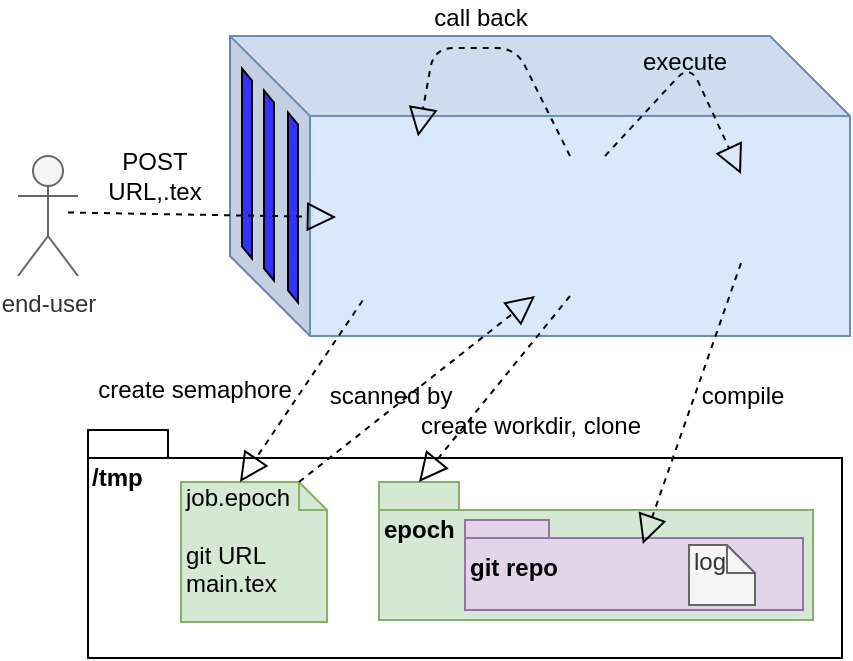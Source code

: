 <mxfile version="13.7.3" type="device"><diagram id="TmeqqVqLsKDry6PROGzl" name="Page-1"><mxGraphModel dx="1030" dy="587" grid="0" gridSize="10" guides="1" tooltips="1" connect="1" arrows="1" fold="1" page="1" pageScale="1" pageWidth="850" pageHeight="1100" math="0" shadow="0"><root><mxCell id="0"/><mxCell id="1" parent="0"/><mxCell id="P2A8OwnkUsWq6TisNw5c-1" value="" style="shape=cube;whiteSpace=wrap;html=1;boundedLbl=1;backgroundOutline=1;darkOpacity=0.05;darkOpacity2=0.1;size=40;fillColor=#dae8fc;strokeColor=#6c8ebf;" parent="1" vertex="1"><mxGeometry x="220" y="180" width="310" height="150" as="geometry"/></mxCell><mxCell id="P2A8OwnkUsWq6TisNw5c-2" value="" style="shape=parallelogram;perimeter=parallelogramPerimeter;whiteSpace=wrap;html=1;fixedSize=1;rotation=270;size=6;fillColor=#3333FF;" parent="1" vertex="1"><mxGeometry x="204" y="263.25" width="95" height="5" as="geometry"/></mxCell><mxCell id="P2A8OwnkUsWq6TisNw5c-5" value="" style="shape=parallelogram;perimeter=parallelogramPerimeter;whiteSpace=wrap;html=1;fixedSize=1;rotation=270;size=6;fillColor=#3333FF;" parent="1" vertex="1"><mxGeometry x="192" y="252.25" width="95" height="5" as="geometry"/></mxCell><mxCell id="P2A8OwnkUsWq6TisNw5c-6" value="" style="shape=parallelogram;perimeter=parallelogramPerimeter;whiteSpace=wrap;html=1;fixedSize=1;rotation=270;size=6;fillColor=#3333FF;" parent="1" vertex="1"><mxGeometry x="181" y="241.25" width="95" height="5" as="geometry"/></mxCell><mxCell id="P2A8OwnkUsWq6TisNw5c-7" value="" style="shape=image;verticalLabelPosition=bottom;labelBackgroundColor=#ffffff;verticalAlign=top;aspect=fixed;imageAspect=0;image=https://icons-for-free.com/iconfiles/png/512/design+development+facebook+framework+mobile+react+icon-1320165723839064798.png;" parent="1" vertex="1"><mxGeometry x="273" y="230.26" width="82" height="82" as="geometry"/></mxCell><mxCell id="P2A8OwnkUsWq6TisNw5c-8" value="" style="shape=image;verticalLabelPosition=bottom;labelBackgroundColor=#ffffff;verticalAlign=top;aspect=fixed;imageAspect=0;image=https://upload.wikimedia.org/wikipedia/commons/thumb/0/0a/Python.svg/768px-Python.svg.png;" parent="1" vertex="1"><mxGeometry x="355" y="240" width="70" height="70" as="geometry"/></mxCell><mxCell id="P2A8OwnkUsWq6TisNw5c-9" value="" style="shape=image;verticalLabelPosition=bottom;labelBackgroundColor=#ffffff;verticalAlign=top;aspect=fixed;imageAspect=0;image=https://i.stack.imgur.com/zHFFO.png;" parent="1" vertex="1"><mxGeometry x="429" y="249.0" width="93" height="44.53" as="geometry"/></mxCell><mxCell id="P2A8OwnkUsWq6TisNw5c-11" value="/tmp" style="shape=folder;fontStyle=1;spacingTop=10;tabWidth=40;tabHeight=14;tabPosition=left;html=1;align=left;verticalAlign=top;" parent="1" vertex="1"><mxGeometry x="149" y="377" width="377" height="114" as="geometry"/></mxCell><mxCell id="P2A8OwnkUsWq6TisNw5c-12" value="end-user" style="shape=umlActor;verticalLabelPosition=bottom;verticalAlign=top;html=1;align=center;fillColor=#f5f5f5;strokeColor=#666666;fontColor=#333333;" parent="1" vertex="1"><mxGeometry x="114" y="240" width="30" height="60" as="geometry"/></mxCell><mxCell id="P2A8OwnkUsWq6TisNw5c-14" value="epoch" style="shape=folder;fontStyle=1;spacingTop=10;tabWidth=40;tabHeight=14;tabPosition=left;html=1;fillColor=#d5e8d4;align=left;strokeColor=#82b366;verticalAlign=top;" parent="1" vertex="1"><mxGeometry x="294.5" y="403" width="217" height="69" as="geometry"/></mxCell><mxCell id="P2A8OwnkUsWq6TisNw5c-15" value="&lt;div&gt;job.epoch&lt;/div&gt;&lt;div&gt;&lt;br&gt;&lt;/div&gt;&lt;div&gt;git URL&lt;/div&gt;&lt;div&gt;main.tex&lt;br&gt;&lt;/div&gt;" style="shape=note;whiteSpace=wrap;html=1;size=14;verticalAlign=top;align=left;spacingTop=-6;fillColor=#d5e8d4;strokeColor=#82b366;" parent="1" vertex="1"><mxGeometry x="195.5" y="403" width="73" height="70" as="geometry"/></mxCell><mxCell id="P2A8OwnkUsWq6TisNw5c-20" value="git repo" style="shape=folder;fontStyle=1;spacingTop=10;tabWidth=42;tabHeight=9;tabPosition=left;html=1;fillColor=#e1d5e7;align=left;verticalAlign=top;strokeColor=#9673a6;" parent="1" vertex="1"><mxGeometry x="337.5" y="422" width="169" height="45" as="geometry"/></mxCell><mxCell id="P2A8OwnkUsWq6TisNw5c-19" value="" style="shape=image;verticalLabelPosition=bottom;labelBackgroundColor=#ffffff;verticalAlign=top;aspect=fixed;imageAspect=0;image=https://upload.wikimedia.org/wikipedia/commons/thumb/8/87/PDF_file_icon.svg/1200px-PDF_file_icon.svg.png;" parent="1" vertex="1"><mxGeometry x="407.5" y="434" width="25.22" height="31" as="geometry"/></mxCell><mxCell id="P2A8OwnkUsWq6TisNw5c-21" value="log" style="shape=note;whiteSpace=wrap;html=1;size=14;verticalAlign=top;align=left;spacingTop=-6;fillColor=#f5f5f5;strokeColor=#666666;fontColor=#333333;" parent="1" vertex="1"><mxGeometry x="449.5" y="434.5" width="33" height="30" as="geometry"/></mxCell><mxCell id="P2A8OwnkUsWq6TisNw5c-22" value="" style="endArrow=block;dashed=1;endFill=0;endSize=12;html=1;" parent="1" target="P2A8OwnkUsWq6TisNw5c-7" edge="1"><mxGeometry width="160" relative="1" as="geometry"><mxPoint x="139" y="268.25" as="sourcePoint"/><mxPoint x="299" y="268.25" as="targetPoint"/></mxGeometry></mxCell><mxCell id="P2A8OwnkUsWq6TisNw5c-23" value="&lt;div&gt;POST &lt;br&gt;&lt;/div&gt;&lt;div&gt;URL,.tex&lt;/div&gt;" style="text;html=1;align=center;verticalAlign=middle;resizable=0;points=[];autosize=1;" parent="1" vertex="1"><mxGeometry x="154" y="234.25" width="56" height="32" as="geometry"/></mxCell><mxCell id="P2A8OwnkUsWq6TisNw5c-24" value="" style="endArrow=block;dashed=1;endFill=0;endSize=12;html=1;entryX=0;entryY=0;entryDx=29.5;entryDy=0;entryPerimeter=0;" parent="1" source="P2A8OwnkUsWq6TisNw5c-7" target="P2A8OwnkUsWq6TisNw5c-15" edge="1"><mxGeometry width="160" relative="1" as="geometry"><mxPoint x="250" y="411" as="sourcePoint"/><mxPoint x="410" y="411" as="targetPoint"/></mxGeometry></mxCell><mxCell id="P2A8OwnkUsWq6TisNw5c-25" value="create semaphore" style="text;html=1;align=center;verticalAlign=middle;resizable=0;points=[];autosize=1;" parent="1" vertex="1"><mxGeometry x="149" y="348" width="106" height="18" as="geometry"/></mxCell><mxCell id="P2A8OwnkUsWq6TisNw5c-26" value="" style="endArrow=block;dashed=1;endFill=0;endSize=12;html=1;exitX=0;exitY=0;exitDx=59;exitDy=0;exitPerimeter=0;entryX=0.25;entryY=1;entryDx=0;entryDy=0;" parent="1" source="P2A8OwnkUsWq6TisNw5c-15" target="P2A8OwnkUsWq6TisNw5c-8" edge="1"><mxGeometry width="160" relative="1" as="geometry"><mxPoint x="250" y="411" as="sourcePoint"/><mxPoint x="410" y="411" as="targetPoint"/></mxGeometry></mxCell><mxCell id="P2A8OwnkUsWq6TisNw5c-27" value="scanned by" style="text;html=1;align=center;verticalAlign=middle;resizable=0;points=[];autosize=1;" parent="1" vertex="1"><mxGeometry x="264" y="351" width="71" height="18" as="geometry"/></mxCell><mxCell id="P2A8OwnkUsWq6TisNw5c-28" value="" style="endArrow=block;dashed=1;endFill=0;endSize=12;html=1;entryX=0;entryY=0;entryDx=20;entryDy=0;entryPerimeter=0;exitX=0.5;exitY=1;exitDx=0;exitDy=0;" parent="1" source="P2A8OwnkUsWq6TisNw5c-8" target="P2A8OwnkUsWq6TisNw5c-14" edge="1"><mxGeometry width="160" relative="1" as="geometry"><mxPoint x="250" y="411" as="sourcePoint"/><mxPoint x="410" y="411" as="targetPoint"/></mxGeometry></mxCell><mxCell id="P2A8OwnkUsWq6TisNw5c-29" value="create workdir, clone" style="text;html=1;align=center;verticalAlign=middle;resizable=0;points=[];autosize=1;" parent="1" vertex="1"><mxGeometry x="310" y="366" width="119" height="18" as="geometry"/></mxCell><mxCell id="P2A8OwnkUsWq6TisNw5c-30" value="" style="endArrow=block;dashed=1;endFill=0;endSize=12;html=1;exitX=0.5;exitY=1;exitDx=0;exitDy=0;entryX=0.75;entryY=0;entryDx=0;entryDy=0;" parent="1" source="P2A8OwnkUsWq6TisNw5c-9" target="P2A8OwnkUsWq6TisNw5c-19" edge="1"><mxGeometry width="160" relative="1" as="geometry"><mxPoint x="573" y="340" as="sourcePoint"/><mxPoint x="733" y="340" as="targetPoint"/></mxGeometry></mxCell><mxCell id="P2A8OwnkUsWq6TisNw5c-31" value="compile" style="text;html=1;align=center;verticalAlign=middle;resizable=0;points=[];autosize=1;" parent="1" vertex="1"><mxGeometry x="450" y="351" width="51" height="18" as="geometry"/></mxCell><mxCell id="P2A8OwnkUsWq6TisNw5c-32" value="" style="endArrow=block;dashed=1;endFill=0;endSize=12;html=1;exitX=0.75;exitY=0;exitDx=0;exitDy=0;entryX=0.5;entryY=0;entryDx=0;entryDy=0;" parent="1" source="P2A8OwnkUsWq6TisNw5c-8" target="P2A8OwnkUsWq6TisNw5c-9" edge="1"><mxGeometry width="160" relative="1" as="geometry"><mxPoint x="526" y="194" as="sourcePoint"/><mxPoint x="686" y="194" as="targetPoint"/><Array as="points"><mxPoint x="450" y="194"/></Array></mxGeometry></mxCell><mxCell id="P2A8OwnkUsWq6TisNw5c-33" value="execute" style="text;html=1;align=center;verticalAlign=middle;resizable=0;points=[];autosize=1;" parent="1" vertex="1"><mxGeometry x="421" y="184" width="51" height="18" as="geometry"/></mxCell><mxCell id="P2A8OwnkUsWq6TisNw5c-34" value="" style="endArrow=block;dashed=1;endFill=0;endSize=12;html=1;exitX=0.5;exitY=0;exitDx=0;exitDy=0;entryX=0.5;entryY=0;entryDx=0;entryDy=0;" parent="1" source="P2A8OwnkUsWq6TisNw5c-8" target="P2A8OwnkUsWq6TisNw5c-7" edge="1"><mxGeometry width="160" relative="1" as="geometry"><mxPoint x="250" y="411" as="sourcePoint"/><mxPoint x="410" y="411" as="targetPoint"/><Array as="points"><mxPoint x="363" y="186"/><mxPoint x="322" y="186"/></Array></mxGeometry></mxCell><mxCell id="P2A8OwnkUsWq6TisNw5c-35" value="call back" style="text;html=1;align=center;verticalAlign=middle;resizable=0;points=[];autosize=1;" parent="1" vertex="1"><mxGeometry x="316" y="162" width="57" height="18" as="geometry"/></mxCell><mxCell id="P2A8OwnkUsWq6TisNw5c-36" value="" style="shape=image;verticalLabelPosition=bottom;labelBackgroundColor=#ffffff;verticalAlign=top;aspect=fixed;imageAspect=0;image=https://icons.iconarchive.com/icons/martz90/circle/512/ubuntu-icon.png;" parent="1" vertex="1"><mxGeometry x="259" y="184" width="32.88" height="32.88" as="geometry"/></mxCell></root></mxGraphModel></diagram></mxfile>